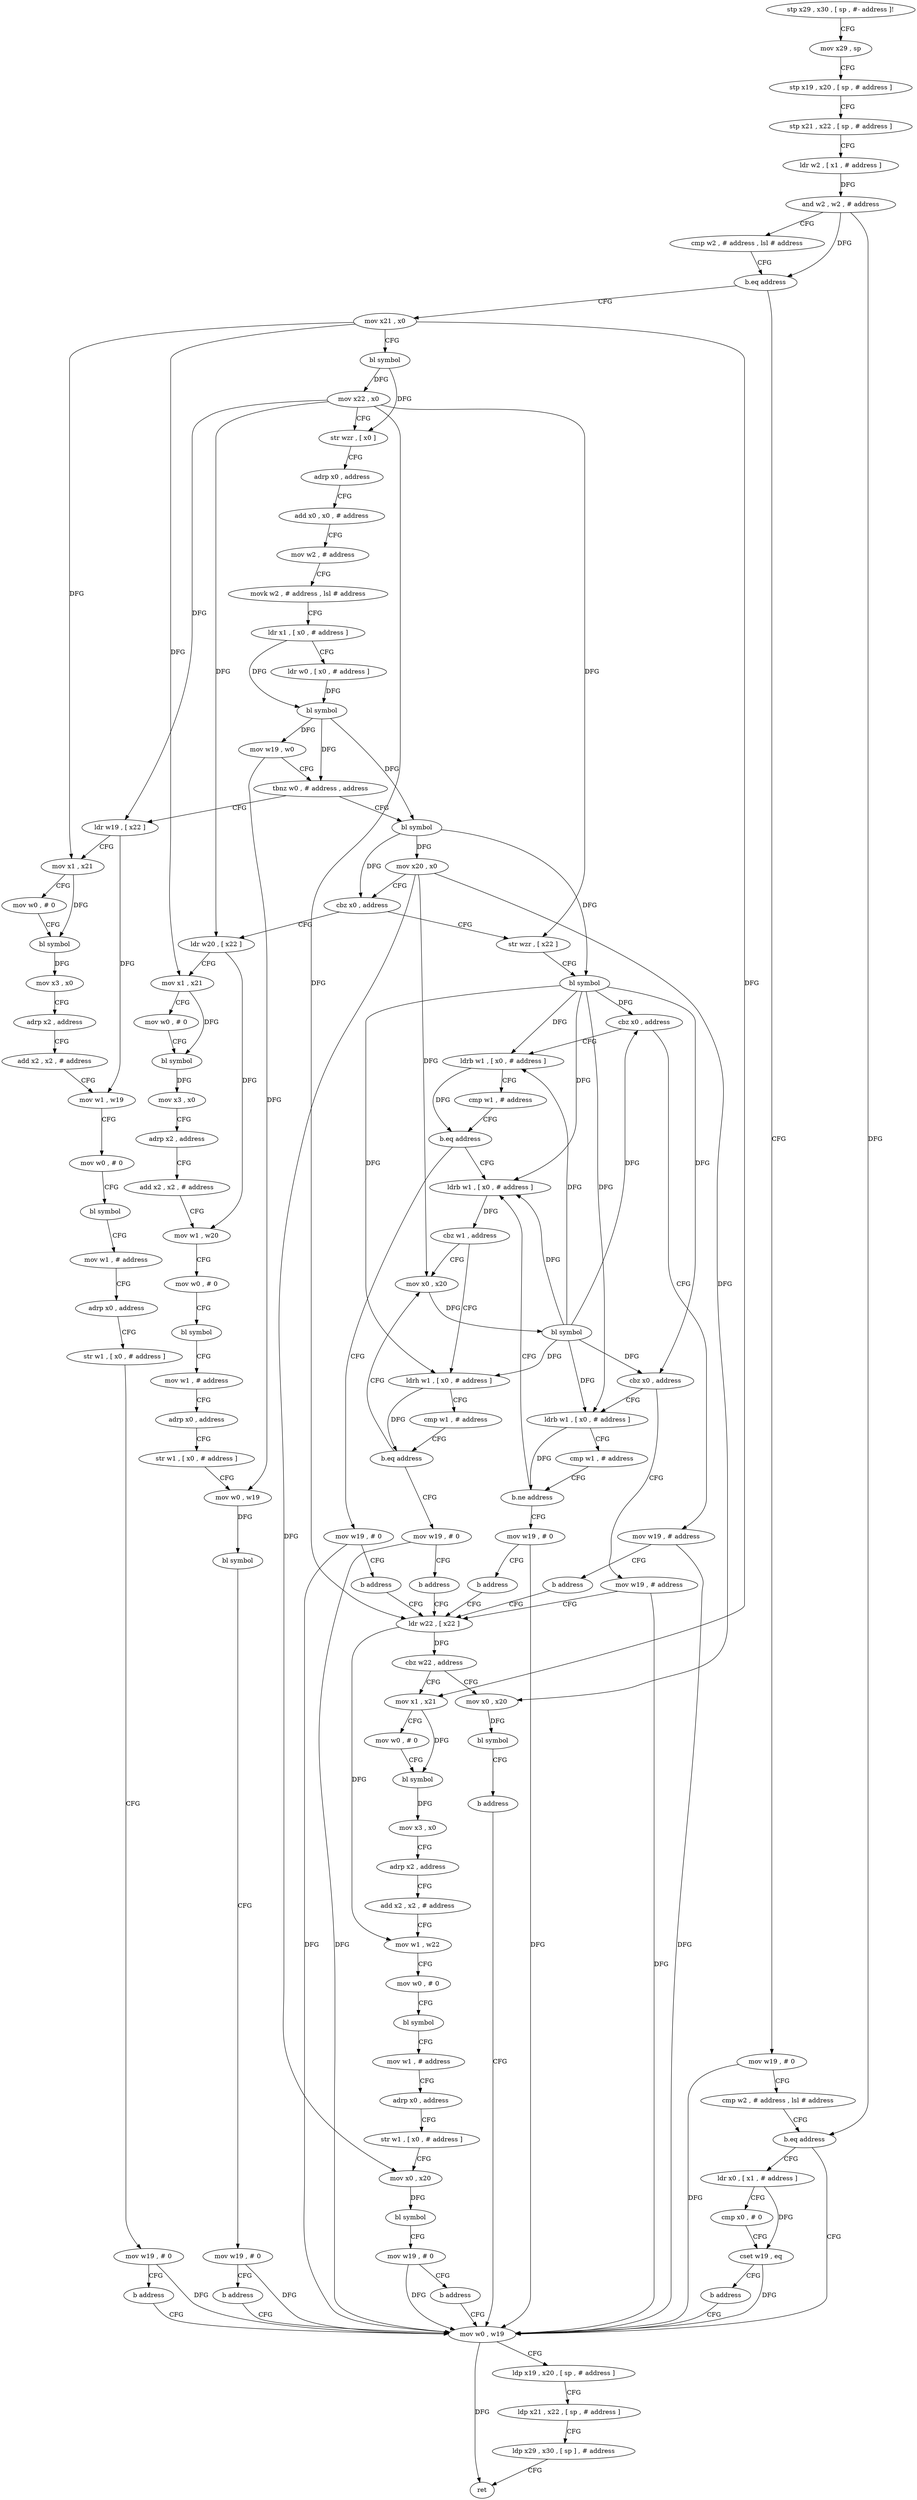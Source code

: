 digraph "func" {
"4214220" [label = "stp x29 , x30 , [ sp , #- address ]!" ]
"4214224" [label = "mov x29 , sp" ]
"4214228" [label = "stp x19 , x20 , [ sp , # address ]" ]
"4214232" [label = "stp x21 , x22 , [ sp , # address ]" ]
"4214236" [label = "ldr w2 , [ x1 , # address ]" ]
"4214240" [label = "and w2 , w2 , # address" ]
"4214244" [label = "cmp w2 , # address , lsl # address" ]
"4214248" [label = "b.eq address" ]
"4214284" [label = "mov x21 , x0" ]
"4214252" [label = "mov w19 , # 0" ]
"4214288" [label = "bl symbol" ]
"4214292" [label = "mov x22 , x0" ]
"4214296" [label = "str wzr , [ x0 ]" ]
"4214300" [label = "adrp x0 , address" ]
"4214304" [label = "add x0 , x0 , # address" ]
"4214308" [label = "mov w2 , # address" ]
"4214312" [label = "movk w2 , # address , lsl # address" ]
"4214316" [label = "ldr x1 , [ x0 , # address ]" ]
"4214320" [label = "ldr w0 , [ x0 , # address ]" ]
"4214324" [label = "bl symbol" ]
"4214328" [label = "mov w19 , w0" ]
"4214332" [label = "tbnz w0 , # address , address" ]
"4214380" [label = "ldr w19 , [ x22 ]" ]
"4214336" [label = "bl symbol" ]
"4214256" [label = "cmp w2 , # address , lsl # address" ]
"4214260" [label = "b.eq address" ]
"4214664" [label = "ldr x0 , [ x1 , # address ]" ]
"4214264" [label = "mov w0 , w19" ]
"4214384" [label = "mov x1 , x21" ]
"4214388" [label = "mov w0 , # 0" ]
"4214392" [label = "bl symbol" ]
"4214396" [label = "mov x3 , x0" ]
"4214400" [label = "adrp x2 , address" ]
"4214404" [label = "add x2 , x2 , # address" ]
"4214408" [label = "mov w1 , w19" ]
"4214412" [label = "mov w0 , # 0" ]
"4214416" [label = "bl symbol" ]
"4214420" [label = "mov w1 , # address" ]
"4214424" [label = "adrp x0 , address" ]
"4214428" [label = "str w1 , [ x0 , # address ]" ]
"4214432" [label = "mov w19 , # 0" ]
"4214436" [label = "b address" ]
"4214340" [label = "mov x20 , x0" ]
"4214344" [label = "cbz x0 , address" ]
"4214440" [label = "ldr w20 , [ x22 ]" ]
"4214348" [label = "str wzr , [ x22 ]" ]
"4214668" [label = "cmp x0 , # 0" ]
"4214672" [label = "cset w19 , eq" ]
"4214676" [label = "b address" ]
"4214268" [label = "ldp x19 , x20 , [ sp , # address ]" ]
"4214272" [label = "ldp x21 , x22 , [ sp , # address ]" ]
"4214276" [label = "ldp x29 , x30 , [ sp ] , # address" ]
"4214280" [label = "ret" ]
"4214444" [label = "mov x1 , x21" ]
"4214448" [label = "mov w0 , # 0" ]
"4214452" [label = "bl symbol" ]
"4214456" [label = "mov x3 , x0" ]
"4214460" [label = "adrp x2 , address" ]
"4214464" [label = "add x2 , x2 , # address" ]
"4214468" [label = "mov w1 , w20" ]
"4214472" [label = "mov w0 , # 0" ]
"4214476" [label = "bl symbol" ]
"4214480" [label = "mov w1 , # address" ]
"4214484" [label = "adrp x0 , address" ]
"4214488" [label = "str w1 , [ x0 , # address ]" ]
"4214492" [label = "mov w0 , w19" ]
"4214496" [label = "bl symbol" ]
"4214500" [label = "mov w19 , # 0" ]
"4214504" [label = "b address" ]
"4214352" [label = "bl symbol" ]
"4214356" [label = "cbz x0 , address" ]
"4214636" [label = "mov w19 , # address" ]
"4214360" [label = "ldrb w1 , [ x0 , # address ]" ]
"4214640" [label = "b address" ]
"4214564" [label = "ldr w22 , [ x22 ]" ]
"4214364" [label = "cmp w1 , # address" ]
"4214368" [label = "b.eq address" ]
"4214532" [label = "ldrb w1 , [ x0 , # address ]" ]
"4214372" [label = "mov w19 , # 0" ]
"4214568" [label = "cbz w22 , address" ]
"4214652" [label = "mov x0 , x20" ]
"4214572" [label = "mov x1 , x21" ]
"4214536" [label = "cbz w1 , address" ]
"4214508" [label = "mov x0 , x20" ]
"4214540" [label = "ldrh w1 , [ x0 , # address ]" ]
"4214376" [label = "b address" ]
"4214656" [label = "bl symbol" ]
"4214660" [label = "b address" ]
"4214576" [label = "mov w0 , # 0" ]
"4214580" [label = "bl symbol" ]
"4214584" [label = "mov x3 , x0" ]
"4214588" [label = "adrp x2 , address" ]
"4214592" [label = "add x2 , x2 , # address" ]
"4214596" [label = "mov w1 , w22" ]
"4214600" [label = "mov w0 , # 0" ]
"4214604" [label = "bl symbol" ]
"4214608" [label = "mov w1 , # address" ]
"4214612" [label = "adrp x0 , address" ]
"4214616" [label = "str w1 , [ x0 , # address ]" ]
"4214620" [label = "mov x0 , x20" ]
"4214624" [label = "bl symbol" ]
"4214628" [label = "mov w19 , # 0" ]
"4214632" [label = "b address" ]
"4214512" [label = "bl symbol" ]
"4214516" [label = "cbz x0 , address" ]
"4214560" [label = "mov w19 , # address" ]
"4214520" [label = "ldrb w1 , [ x0 , # address ]" ]
"4214544" [label = "cmp w1 , # address" ]
"4214548" [label = "b.eq address" ]
"4214552" [label = "mov w19 , # 0" ]
"4214524" [label = "cmp w1 , # address" ]
"4214528" [label = "b.ne address" ]
"4214644" [label = "mov w19 , # 0" ]
"4214556" [label = "b address" ]
"4214648" [label = "b address" ]
"4214220" -> "4214224" [ label = "CFG" ]
"4214224" -> "4214228" [ label = "CFG" ]
"4214228" -> "4214232" [ label = "CFG" ]
"4214232" -> "4214236" [ label = "CFG" ]
"4214236" -> "4214240" [ label = "DFG" ]
"4214240" -> "4214244" [ label = "CFG" ]
"4214240" -> "4214248" [ label = "DFG" ]
"4214240" -> "4214260" [ label = "DFG" ]
"4214244" -> "4214248" [ label = "CFG" ]
"4214248" -> "4214284" [ label = "CFG" ]
"4214248" -> "4214252" [ label = "CFG" ]
"4214284" -> "4214288" [ label = "CFG" ]
"4214284" -> "4214384" [ label = "DFG" ]
"4214284" -> "4214444" [ label = "DFG" ]
"4214284" -> "4214572" [ label = "DFG" ]
"4214252" -> "4214256" [ label = "CFG" ]
"4214252" -> "4214264" [ label = "DFG" ]
"4214288" -> "4214292" [ label = "DFG" ]
"4214288" -> "4214296" [ label = "DFG" ]
"4214292" -> "4214296" [ label = "CFG" ]
"4214292" -> "4214380" [ label = "DFG" ]
"4214292" -> "4214440" [ label = "DFG" ]
"4214292" -> "4214348" [ label = "DFG" ]
"4214292" -> "4214564" [ label = "DFG" ]
"4214296" -> "4214300" [ label = "CFG" ]
"4214300" -> "4214304" [ label = "CFG" ]
"4214304" -> "4214308" [ label = "CFG" ]
"4214308" -> "4214312" [ label = "CFG" ]
"4214312" -> "4214316" [ label = "CFG" ]
"4214316" -> "4214320" [ label = "CFG" ]
"4214316" -> "4214324" [ label = "DFG" ]
"4214320" -> "4214324" [ label = "DFG" ]
"4214324" -> "4214328" [ label = "DFG" ]
"4214324" -> "4214332" [ label = "DFG" ]
"4214324" -> "4214336" [ label = "DFG" ]
"4214328" -> "4214332" [ label = "CFG" ]
"4214328" -> "4214492" [ label = "DFG" ]
"4214332" -> "4214380" [ label = "CFG" ]
"4214332" -> "4214336" [ label = "CFG" ]
"4214380" -> "4214384" [ label = "CFG" ]
"4214380" -> "4214408" [ label = "DFG" ]
"4214336" -> "4214340" [ label = "DFG" ]
"4214336" -> "4214344" [ label = "DFG" ]
"4214336" -> "4214352" [ label = "DFG" ]
"4214256" -> "4214260" [ label = "CFG" ]
"4214260" -> "4214664" [ label = "CFG" ]
"4214260" -> "4214264" [ label = "CFG" ]
"4214664" -> "4214668" [ label = "CFG" ]
"4214664" -> "4214672" [ label = "DFG" ]
"4214264" -> "4214268" [ label = "CFG" ]
"4214264" -> "4214280" [ label = "DFG" ]
"4214384" -> "4214388" [ label = "CFG" ]
"4214384" -> "4214392" [ label = "DFG" ]
"4214388" -> "4214392" [ label = "CFG" ]
"4214392" -> "4214396" [ label = "DFG" ]
"4214396" -> "4214400" [ label = "CFG" ]
"4214400" -> "4214404" [ label = "CFG" ]
"4214404" -> "4214408" [ label = "CFG" ]
"4214408" -> "4214412" [ label = "CFG" ]
"4214412" -> "4214416" [ label = "CFG" ]
"4214416" -> "4214420" [ label = "CFG" ]
"4214420" -> "4214424" [ label = "CFG" ]
"4214424" -> "4214428" [ label = "CFG" ]
"4214428" -> "4214432" [ label = "CFG" ]
"4214432" -> "4214436" [ label = "CFG" ]
"4214432" -> "4214264" [ label = "DFG" ]
"4214436" -> "4214264" [ label = "CFG" ]
"4214340" -> "4214344" [ label = "CFG" ]
"4214340" -> "4214652" [ label = "DFG" ]
"4214340" -> "4214620" [ label = "DFG" ]
"4214340" -> "4214508" [ label = "DFG" ]
"4214344" -> "4214440" [ label = "CFG" ]
"4214344" -> "4214348" [ label = "CFG" ]
"4214440" -> "4214444" [ label = "CFG" ]
"4214440" -> "4214468" [ label = "DFG" ]
"4214348" -> "4214352" [ label = "CFG" ]
"4214668" -> "4214672" [ label = "CFG" ]
"4214672" -> "4214676" [ label = "CFG" ]
"4214672" -> "4214264" [ label = "DFG" ]
"4214676" -> "4214264" [ label = "CFG" ]
"4214268" -> "4214272" [ label = "CFG" ]
"4214272" -> "4214276" [ label = "CFG" ]
"4214276" -> "4214280" [ label = "CFG" ]
"4214444" -> "4214448" [ label = "CFG" ]
"4214444" -> "4214452" [ label = "DFG" ]
"4214448" -> "4214452" [ label = "CFG" ]
"4214452" -> "4214456" [ label = "DFG" ]
"4214456" -> "4214460" [ label = "CFG" ]
"4214460" -> "4214464" [ label = "CFG" ]
"4214464" -> "4214468" [ label = "CFG" ]
"4214468" -> "4214472" [ label = "CFG" ]
"4214472" -> "4214476" [ label = "CFG" ]
"4214476" -> "4214480" [ label = "CFG" ]
"4214480" -> "4214484" [ label = "CFG" ]
"4214484" -> "4214488" [ label = "CFG" ]
"4214488" -> "4214492" [ label = "CFG" ]
"4214492" -> "4214496" [ label = "DFG" ]
"4214496" -> "4214500" [ label = "CFG" ]
"4214500" -> "4214504" [ label = "CFG" ]
"4214500" -> "4214264" [ label = "DFG" ]
"4214504" -> "4214264" [ label = "CFG" ]
"4214352" -> "4214356" [ label = "DFG" ]
"4214352" -> "4214360" [ label = "DFG" ]
"4214352" -> "4214532" [ label = "DFG" ]
"4214352" -> "4214516" [ label = "DFG" ]
"4214352" -> "4214540" [ label = "DFG" ]
"4214352" -> "4214520" [ label = "DFG" ]
"4214356" -> "4214636" [ label = "CFG" ]
"4214356" -> "4214360" [ label = "CFG" ]
"4214636" -> "4214640" [ label = "CFG" ]
"4214636" -> "4214264" [ label = "DFG" ]
"4214360" -> "4214364" [ label = "CFG" ]
"4214360" -> "4214368" [ label = "DFG" ]
"4214640" -> "4214564" [ label = "CFG" ]
"4214564" -> "4214568" [ label = "DFG" ]
"4214564" -> "4214596" [ label = "DFG" ]
"4214364" -> "4214368" [ label = "CFG" ]
"4214368" -> "4214532" [ label = "CFG" ]
"4214368" -> "4214372" [ label = "CFG" ]
"4214532" -> "4214536" [ label = "DFG" ]
"4214372" -> "4214376" [ label = "CFG" ]
"4214372" -> "4214264" [ label = "DFG" ]
"4214568" -> "4214652" [ label = "CFG" ]
"4214568" -> "4214572" [ label = "CFG" ]
"4214652" -> "4214656" [ label = "DFG" ]
"4214572" -> "4214576" [ label = "CFG" ]
"4214572" -> "4214580" [ label = "DFG" ]
"4214536" -> "4214508" [ label = "CFG" ]
"4214536" -> "4214540" [ label = "CFG" ]
"4214508" -> "4214512" [ label = "DFG" ]
"4214540" -> "4214544" [ label = "CFG" ]
"4214540" -> "4214548" [ label = "DFG" ]
"4214376" -> "4214564" [ label = "CFG" ]
"4214656" -> "4214660" [ label = "CFG" ]
"4214660" -> "4214264" [ label = "CFG" ]
"4214576" -> "4214580" [ label = "CFG" ]
"4214580" -> "4214584" [ label = "DFG" ]
"4214584" -> "4214588" [ label = "CFG" ]
"4214588" -> "4214592" [ label = "CFG" ]
"4214592" -> "4214596" [ label = "CFG" ]
"4214596" -> "4214600" [ label = "CFG" ]
"4214600" -> "4214604" [ label = "CFG" ]
"4214604" -> "4214608" [ label = "CFG" ]
"4214608" -> "4214612" [ label = "CFG" ]
"4214612" -> "4214616" [ label = "CFG" ]
"4214616" -> "4214620" [ label = "CFG" ]
"4214620" -> "4214624" [ label = "DFG" ]
"4214624" -> "4214628" [ label = "CFG" ]
"4214628" -> "4214632" [ label = "CFG" ]
"4214628" -> "4214264" [ label = "DFG" ]
"4214632" -> "4214264" [ label = "CFG" ]
"4214512" -> "4214516" [ label = "DFG" ]
"4214512" -> "4214356" [ label = "DFG" ]
"4214512" -> "4214360" [ label = "DFG" ]
"4214512" -> "4214532" [ label = "DFG" ]
"4214512" -> "4214540" [ label = "DFG" ]
"4214512" -> "4214520" [ label = "DFG" ]
"4214516" -> "4214560" [ label = "CFG" ]
"4214516" -> "4214520" [ label = "CFG" ]
"4214560" -> "4214564" [ label = "CFG" ]
"4214560" -> "4214264" [ label = "DFG" ]
"4214520" -> "4214524" [ label = "CFG" ]
"4214520" -> "4214528" [ label = "DFG" ]
"4214544" -> "4214548" [ label = "CFG" ]
"4214548" -> "4214508" [ label = "CFG" ]
"4214548" -> "4214552" [ label = "CFG" ]
"4214552" -> "4214556" [ label = "CFG" ]
"4214552" -> "4214264" [ label = "DFG" ]
"4214524" -> "4214528" [ label = "CFG" ]
"4214528" -> "4214644" [ label = "CFG" ]
"4214528" -> "4214532" [ label = "CFG" ]
"4214644" -> "4214648" [ label = "CFG" ]
"4214644" -> "4214264" [ label = "DFG" ]
"4214556" -> "4214564" [ label = "CFG" ]
"4214648" -> "4214564" [ label = "CFG" ]
}
